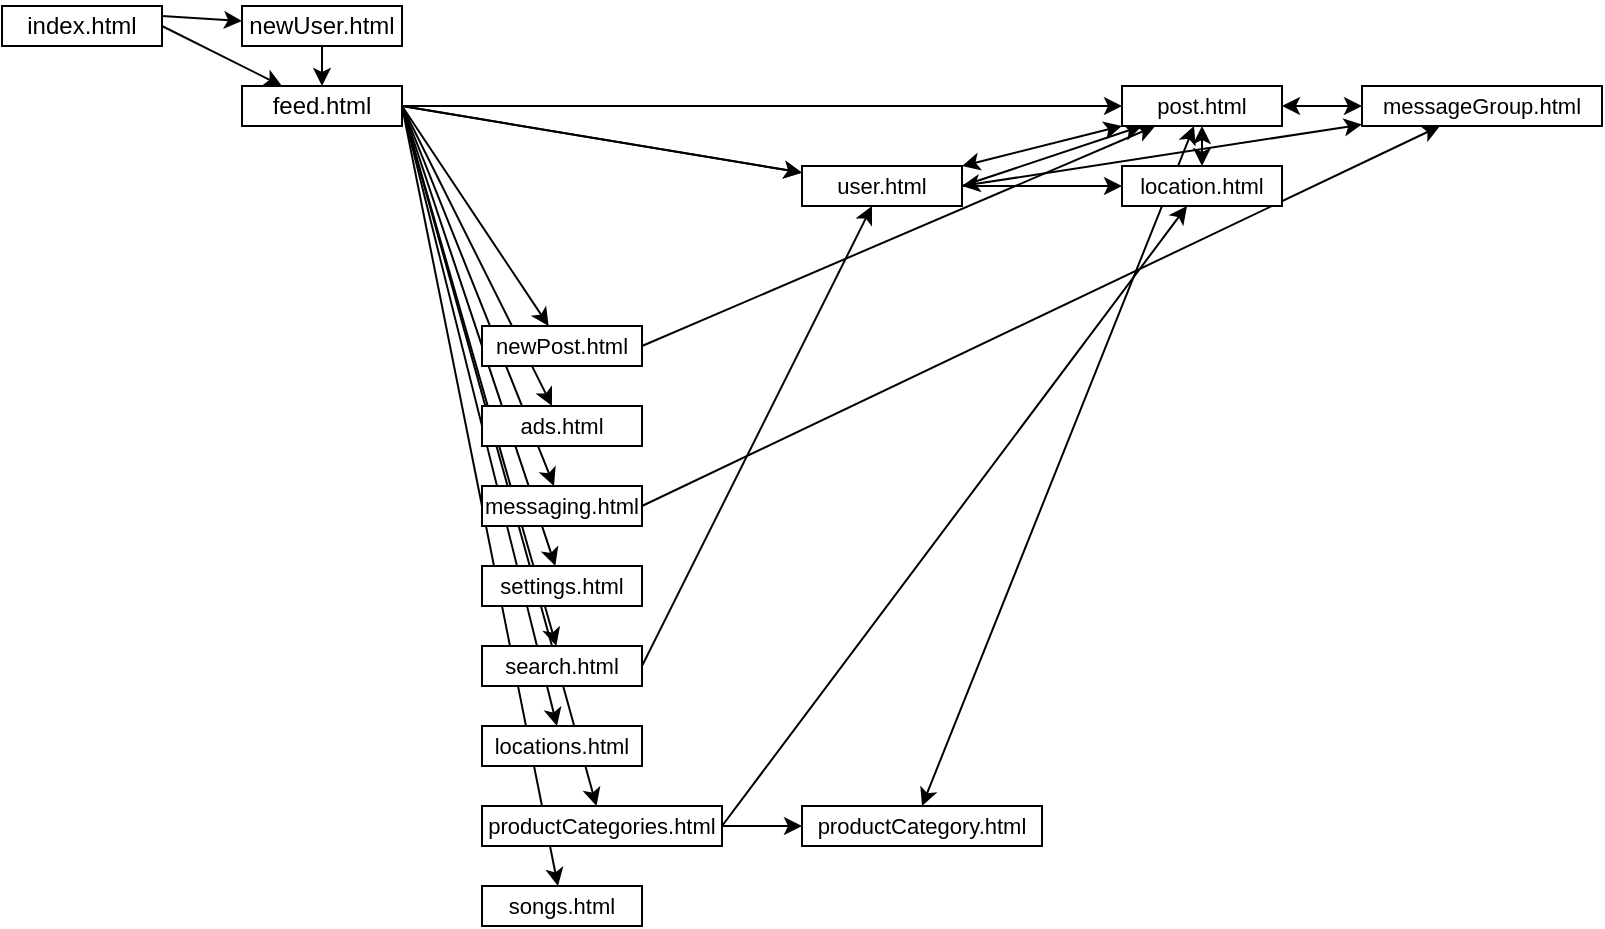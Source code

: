 <mxfile version="22.0.3" type="device">
  <diagram name="Page-1" id="LHGNS5s7BsONuAaekyvb">
    <mxGraphModel dx="466" dy="862" grid="1" gridSize="10" guides="1" tooltips="1" connect="1" arrows="1" fold="1" page="1" pageScale="1" pageWidth="1100" pageHeight="850" math="0" shadow="0">
      <root>
        <mxCell id="0" />
        <mxCell id="1" parent="0" />
        <mxCell id="EORFASU507ymha3DuIpC-4" style="rounded=0;orthogonalLoop=1;jettySize=auto;html=1;exitX=1;exitY=0.5;exitDx=0;exitDy=0;" edge="1" parent="1" source="EORFASU507ymha3DuIpC-1" target="EORFASU507ymha3DuIpC-2">
          <mxGeometry relative="1" as="geometry" />
        </mxCell>
        <mxCell id="EORFASU507ymha3DuIpC-6" style="rounded=0;orthogonalLoop=1;jettySize=auto;html=1;exitX=1;exitY=0.25;exitDx=0;exitDy=0;startArrow=none;startFill=0;" edge="1" parent="1" source="EORFASU507ymha3DuIpC-1" target="EORFASU507ymha3DuIpC-5">
          <mxGeometry relative="1" as="geometry" />
        </mxCell>
        <mxCell id="EORFASU507ymha3DuIpC-1" value="index.html" style="rounded=0;whiteSpace=wrap;html=1;" vertex="1" parent="1">
          <mxGeometry y="40" width="80" height="20" as="geometry" />
        </mxCell>
        <mxCell id="EORFASU507ymha3DuIpC-15" style="edgeStyle=none;shape=connector;rounded=0;orthogonalLoop=1;jettySize=auto;html=1;exitX=1;exitY=0.5;exitDx=0;exitDy=0;labelBackgroundColor=default;strokeColor=default;align=center;verticalAlign=middle;fontFamily=Helvetica;fontSize=11;fontColor=default;startArrow=none;startFill=0;endArrow=classic;" edge="1" parent="1" source="EORFASU507ymha3DuIpC-2" target="EORFASU507ymha3DuIpC-8">
          <mxGeometry relative="1" as="geometry" />
        </mxCell>
        <mxCell id="EORFASU507ymha3DuIpC-17" style="edgeStyle=none;shape=connector;rounded=0;orthogonalLoop=1;jettySize=auto;html=1;exitX=1;exitY=0.5;exitDx=0;exitDy=0;labelBackgroundColor=default;strokeColor=default;align=center;verticalAlign=middle;fontFamily=Helvetica;fontSize=11;fontColor=default;startArrow=none;startFill=0;endArrow=classic;" edge="1" parent="1" source="EORFASU507ymha3DuIpC-2" target="EORFASU507ymha3DuIpC-9">
          <mxGeometry relative="1" as="geometry" />
        </mxCell>
        <mxCell id="EORFASU507ymha3DuIpC-18" style="edgeStyle=none;shape=connector;rounded=0;orthogonalLoop=1;jettySize=auto;html=1;exitX=1;exitY=0.5;exitDx=0;exitDy=0;labelBackgroundColor=default;strokeColor=default;align=center;verticalAlign=middle;fontFamily=Helvetica;fontSize=11;fontColor=default;startArrow=none;startFill=0;endArrow=classic;" edge="1" parent="1" source="EORFASU507ymha3DuIpC-2" target="EORFASU507ymha3DuIpC-10">
          <mxGeometry relative="1" as="geometry" />
        </mxCell>
        <mxCell id="EORFASU507ymha3DuIpC-19" style="edgeStyle=none;shape=connector;rounded=0;orthogonalLoop=1;jettySize=auto;html=1;exitX=1;exitY=0.5;exitDx=0;exitDy=0;labelBackgroundColor=default;strokeColor=default;align=center;verticalAlign=middle;fontFamily=Helvetica;fontSize=11;fontColor=default;startArrow=none;startFill=0;endArrow=classic;" edge="1" parent="1" source="EORFASU507ymha3DuIpC-2" target="EORFASU507ymha3DuIpC-12">
          <mxGeometry relative="1" as="geometry" />
        </mxCell>
        <mxCell id="EORFASU507ymha3DuIpC-20" style="edgeStyle=none;shape=connector;rounded=0;orthogonalLoop=1;jettySize=auto;html=1;exitX=1;exitY=0.5;exitDx=0;exitDy=0;labelBackgroundColor=default;strokeColor=default;align=center;verticalAlign=middle;fontFamily=Helvetica;fontSize=11;fontColor=default;startArrow=none;startFill=0;endArrow=classic;" edge="1" parent="1" source="EORFASU507ymha3DuIpC-2" target="EORFASU507ymha3DuIpC-13">
          <mxGeometry relative="1" as="geometry" />
        </mxCell>
        <mxCell id="EORFASU507ymha3DuIpC-22" style="edgeStyle=none;shape=connector;rounded=0;orthogonalLoop=1;jettySize=auto;html=1;exitX=1;exitY=0.5;exitDx=0;exitDy=0;labelBackgroundColor=default;strokeColor=default;align=center;verticalAlign=middle;fontFamily=Helvetica;fontSize=11;fontColor=default;startArrow=none;startFill=0;endArrow=classic;" edge="1" parent="1" source="EORFASU507ymha3DuIpC-8" target="EORFASU507ymha3DuIpC-14">
          <mxGeometry relative="1" as="geometry" />
        </mxCell>
        <mxCell id="EORFASU507ymha3DuIpC-23" style="edgeStyle=none;shape=connector;rounded=0;orthogonalLoop=1;jettySize=auto;html=1;exitX=1;exitY=0.5;exitDx=0;exitDy=0;labelBackgroundColor=default;strokeColor=default;align=center;verticalAlign=middle;fontFamily=Helvetica;fontSize=11;fontColor=default;startArrow=none;startFill=0;endArrow=classic;" edge="1" parent="1" source="EORFASU507ymha3DuIpC-2" target="EORFASU507ymha3DuIpC-16">
          <mxGeometry relative="1" as="geometry" />
        </mxCell>
        <mxCell id="EORFASU507ymha3DuIpC-31" style="edgeStyle=none;shape=connector;rounded=0;orthogonalLoop=1;jettySize=auto;html=1;exitX=1;exitY=0.5;exitDx=0;exitDy=0;labelBackgroundColor=default;strokeColor=default;align=center;verticalAlign=middle;fontFamily=Helvetica;fontSize=11;fontColor=default;startArrow=none;startFill=0;endArrow=classic;" edge="1" parent="1" source="EORFASU507ymha3DuIpC-2" target="EORFASU507ymha3DuIpC-14">
          <mxGeometry relative="1" as="geometry" />
        </mxCell>
        <mxCell id="EORFASU507ymha3DuIpC-34" style="edgeStyle=none;shape=connector;rounded=0;orthogonalLoop=1;jettySize=auto;html=1;exitX=1;exitY=0.5;exitDx=0;exitDy=0;labelBackgroundColor=default;strokeColor=default;align=center;verticalAlign=middle;fontFamily=Helvetica;fontSize=11;fontColor=default;startArrow=none;startFill=0;endArrow=classic;" edge="1" parent="1" source="EORFASU507ymha3DuIpC-2" target="EORFASU507ymha3DuIpC-25">
          <mxGeometry relative="1" as="geometry" />
        </mxCell>
        <mxCell id="EORFASU507ymha3DuIpC-35" style="edgeStyle=none;shape=connector;rounded=0;orthogonalLoop=1;jettySize=auto;html=1;exitX=1;exitY=0.5;exitDx=0;exitDy=0;labelBackgroundColor=default;strokeColor=default;align=center;verticalAlign=middle;fontFamily=Helvetica;fontSize=11;fontColor=default;startArrow=none;startFill=0;endArrow=classic;" edge="1" parent="1" source="EORFASU507ymha3DuIpC-2" target="EORFASU507ymha3DuIpC-32">
          <mxGeometry relative="1" as="geometry" />
        </mxCell>
        <mxCell id="EORFASU507ymha3DuIpC-36" style="edgeStyle=none;shape=connector;rounded=0;orthogonalLoop=1;jettySize=auto;html=1;exitX=1;exitY=0.5;exitDx=0;exitDy=0;labelBackgroundColor=default;strokeColor=default;align=center;verticalAlign=middle;fontFamily=Helvetica;fontSize=11;fontColor=default;startArrow=none;startFill=0;endArrow=classic;" edge="1" parent="1" source="EORFASU507ymha3DuIpC-2" target="EORFASU507ymha3DuIpC-33">
          <mxGeometry relative="1" as="geometry" />
        </mxCell>
        <mxCell id="EORFASU507ymha3DuIpC-2" value="feed.html" style="rounded=0;whiteSpace=wrap;html=1;" vertex="1" parent="1">
          <mxGeometry x="120" y="80" width="80" height="20" as="geometry" />
        </mxCell>
        <mxCell id="EORFASU507ymha3DuIpC-7" style="edgeStyle=none;shape=connector;rounded=0;orthogonalLoop=1;jettySize=auto;html=1;exitX=0.5;exitY=1;exitDx=0;exitDy=0;labelBackgroundColor=default;strokeColor=default;align=center;verticalAlign=middle;fontFamily=Helvetica;fontSize=11;fontColor=default;endArrow=classic;" edge="1" parent="1" source="EORFASU507ymha3DuIpC-5" target="EORFASU507ymha3DuIpC-2">
          <mxGeometry relative="1" as="geometry" />
        </mxCell>
        <mxCell id="EORFASU507ymha3DuIpC-5" value="newUser.html" style="rounded=0;whiteSpace=wrap;html=1;" vertex="1" parent="1">
          <mxGeometry x="120" y="40" width="80" height="20" as="geometry" />
        </mxCell>
        <mxCell id="EORFASU507ymha3DuIpC-26" style="edgeStyle=none;shape=connector;rounded=0;orthogonalLoop=1;jettySize=auto;html=1;exitX=1;exitY=0;exitDx=0;exitDy=0;labelBackgroundColor=default;strokeColor=default;align=center;verticalAlign=middle;fontFamily=Helvetica;fontSize=11;fontColor=default;startArrow=classic;startFill=1;endArrow=classic;" edge="1" parent="1" source="EORFASU507ymha3DuIpC-8" target="EORFASU507ymha3DuIpC-14">
          <mxGeometry relative="1" as="geometry" />
        </mxCell>
        <mxCell id="EORFASU507ymha3DuIpC-28" style="edgeStyle=none;shape=connector;rounded=0;orthogonalLoop=1;jettySize=auto;html=1;exitX=1;exitY=0.5;exitDx=0;exitDy=0;labelBackgroundColor=default;strokeColor=default;align=center;verticalAlign=middle;fontFamily=Helvetica;fontSize=11;fontColor=default;startArrow=classic;startFill=1;endArrow=classic;" edge="1" parent="1" source="EORFASU507ymha3DuIpC-8" target="EORFASU507ymha3DuIpC-27">
          <mxGeometry relative="1" as="geometry" />
        </mxCell>
        <mxCell id="EORFASU507ymha3DuIpC-24" style="edgeStyle=none;shape=connector;rounded=0;orthogonalLoop=1;jettySize=auto;html=1;exitX=1;exitY=0.5;exitDx=0;exitDy=0;labelBackgroundColor=default;strokeColor=default;align=center;verticalAlign=middle;fontFamily=Helvetica;fontSize=11;fontColor=default;startArrow=none;startFill=0;endArrow=classic;" edge="1" parent="1" source="EORFASU507ymha3DuIpC-9" target="EORFASU507ymha3DuIpC-14">
          <mxGeometry relative="1" as="geometry" />
        </mxCell>
        <mxCell id="EORFASU507ymha3DuIpC-9" value="newPost.html" style="rounded=0;whiteSpace=wrap;html=1;fontFamily=Helvetica;fontSize=11;fontColor=default;" vertex="1" parent="1">
          <mxGeometry x="240" y="200" width="80" height="20" as="geometry" />
        </mxCell>
        <mxCell id="EORFASU507ymha3DuIpC-10" value="ads.html" style="rounded=0;whiteSpace=wrap;html=1;fontFamily=Helvetica;fontSize=11;fontColor=default;" vertex="1" parent="1">
          <mxGeometry x="240" y="240" width="80" height="20" as="geometry" />
        </mxCell>
        <mxCell id="EORFASU507ymha3DuIpC-39" style="edgeStyle=none;shape=connector;rounded=0;orthogonalLoop=1;jettySize=auto;html=1;exitX=1;exitY=0.5;exitDx=0;exitDy=0;labelBackgroundColor=default;strokeColor=default;align=center;verticalAlign=middle;fontFamily=Helvetica;fontSize=11;fontColor=default;startArrow=none;startFill=0;endArrow=classic;" edge="1" parent="1" source="EORFASU507ymha3DuIpC-12" target="EORFASU507ymha3DuIpC-27">
          <mxGeometry relative="1" as="geometry" />
        </mxCell>
        <mxCell id="EORFASU507ymha3DuIpC-12" value="messaging.html" style="rounded=0;whiteSpace=wrap;html=1;fontFamily=Helvetica;fontSize=11;fontColor=default;" vertex="1" parent="1">
          <mxGeometry x="240" y="280" width="80" height="20" as="geometry" />
        </mxCell>
        <mxCell id="EORFASU507ymha3DuIpC-13" value="settings.html" style="rounded=0;whiteSpace=wrap;html=1;fontFamily=Helvetica;fontSize=11;fontColor=default;" vertex="1" parent="1">
          <mxGeometry x="240" y="320" width="80" height="20" as="geometry" />
        </mxCell>
        <mxCell id="EORFASU507ymha3DuIpC-40" style="edgeStyle=none;shape=connector;rounded=0;orthogonalLoop=1;jettySize=auto;html=1;exitX=1;exitY=0.5;exitDx=0;exitDy=0;labelBackgroundColor=default;strokeColor=default;align=center;verticalAlign=middle;fontFamily=Helvetica;fontSize=11;fontColor=default;startArrow=classic;startFill=1;endArrow=classic;" edge="1" parent="1" source="EORFASU507ymha3DuIpC-14" target="EORFASU507ymha3DuIpC-27">
          <mxGeometry relative="1" as="geometry" />
        </mxCell>
        <mxCell id="EORFASU507ymha3DuIpC-47" style="edgeStyle=none;shape=connector;rounded=0;orthogonalLoop=1;jettySize=auto;html=1;exitX=0.5;exitY=1;exitDx=0;exitDy=0;labelBackgroundColor=default;strokeColor=default;align=center;verticalAlign=middle;fontFamily=Helvetica;fontSize=11;fontColor=default;startArrow=classic;startFill=1;endArrow=classic;" edge="1" parent="1" source="EORFASU507ymha3DuIpC-14" target="EORFASU507ymha3DuIpC-37">
          <mxGeometry relative="1" as="geometry" />
        </mxCell>
        <mxCell id="EORFASU507ymha3DuIpC-14" value="post.html" style="rounded=0;whiteSpace=wrap;html=1;fontFamily=Helvetica;fontSize=11;fontColor=default;" vertex="1" parent="1">
          <mxGeometry x="560" y="80" width="80" height="20" as="geometry" />
        </mxCell>
        <mxCell id="EORFASU507ymha3DuIpC-42" style="edgeStyle=none;shape=connector;rounded=0;orthogonalLoop=1;jettySize=auto;html=1;exitX=1;exitY=0.5;exitDx=0;exitDy=0;labelBackgroundColor=default;strokeColor=default;align=center;verticalAlign=middle;fontFamily=Helvetica;fontSize=11;fontColor=default;startArrow=none;startFill=0;endArrow=classic;" edge="1" parent="1" source="EORFASU507ymha3DuIpC-16" target="EORFASU507ymha3DuIpC-8">
          <mxGeometry relative="1" as="geometry" />
        </mxCell>
        <mxCell id="EORFASU507ymha3DuIpC-16" value="search.html" style="rounded=0;whiteSpace=wrap;html=1;fontFamily=Helvetica;fontSize=11;fontColor=default;" vertex="1" parent="1">
          <mxGeometry x="240" y="360" width="80" height="20" as="geometry" />
        </mxCell>
        <mxCell id="EORFASU507ymha3DuIpC-25" value="locations.html" style="rounded=0;whiteSpace=wrap;html=1;fontFamily=Helvetica;fontSize=11;fontColor=default;" vertex="1" parent="1">
          <mxGeometry x="240" y="400" width="80" height="20" as="geometry" />
        </mxCell>
        <mxCell id="EORFASU507ymha3DuIpC-27" value="messageGroup.html" style="rounded=0;whiteSpace=wrap;html=1;fontFamily=Helvetica;fontSize=11;fontColor=default;" vertex="1" parent="1">
          <mxGeometry x="680" y="80" width="120" height="20" as="geometry" />
        </mxCell>
        <mxCell id="EORFASU507ymha3DuIpC-29" value="" style="edgeStyle=none;shape=connector;rounded=0;orthogonalLoop=1;jettySize=auto;html=1;exitX=1;exitY=0.5;exitDx=0;exitDy=0;labelBackgroundColor=default;strokeColor=default;align=center;verticalAlign=middle;fontFamily=Helvetica;fontSize=11;fontColor=default;startArrow=none;startFill=0;endArrow=classic;" edge="1" parent="1" source="EORFASU507ymha3DuIpC-2" target="EORFASU507ymha3DuIpC-8">
          <mxGeometry relative="1" as="geometry">
            <mxPoint x="190" y="90" as="sourcePoint" />
            <mxPoint x="360" y="90" as="targetPoint" />
          </mxGeometry>
        </mxCell>
        <mxCell id="EORFASU507ymha3DuIpC-38" style="edgeStyle=none;shape=connector;rounded=0;orthogonalLoop=1;jettySize=auto;html=1;exitX=1;exitY=0.5;exitDx=0;exitDy=0;labelBackgroundColor=default;strokeColor=default;align=center;verticalAlign=middle;fontFamily=Helvetica;fontSize=11;fontColor=default;startArrow=none;startFill=0;endArrow=classic;" edge="1" parent="1" source="EORFASU507ymha3DuIpC-8" target="EORFASU507ymha3DuIpC-37">
          <mxGeometry relative="1" as="geometry" />
        </mxCell>
        <mxCell id="EORFASU507ymha3DuIpC-8" value="user.html" style="rounded=0;whiteSpace=wrap;html=1;fontFamily=Helvetica;fontSize=11;fontColor=default;" vertex="1" parent="1">
          <mxGeometry x="400" y="120" width="80" height="20" as="geometry" />
        </mxCell>
        <mxCell id="EORFASU507ymha3DuIpC-43" style="edgeStyle=none;shape=connector;rounded=0;orthogonalLoop=1;jettySize=auto;html=1;exitX=1;exitY=0.5;exitDx=0;exitDy=0;labelBackgroundColor=default;strokeColor=default;align=center;verticalAlign=middle;fontFamily=Helvetica;fontSize=11;fontColor=default;startArrow=none;startFill=0;endArrow=classic;" edge="1" parent="1" source="EORFASU507ymha3DuIpC-32" target="EORFASU507ymha3DuIpC-37">
          <mxGeometry relative="1" as="geometry" />
        </mxCell>
        <mxCell id="EORFASU507ymha3DuIpC-45" style="edgeStyle=none;shape=connector;rounded=0;orthogonalLoop=1;jettySize=auto;html=1;exitX=1;exitY=0.5;exitDx=0;exitDy=0;labelBackgroundColor=default;strokeColor=default;align=center;verticalAlign=middle;fontFamily=Helvetica;fontSize=11;fontColor=default;startArrow=none;startFill=0;endArrow=classic;" edge="1" parent="1" source="EORFASU507ymha3DuIpC-32" target="EORFASU507ymha3DuIpC-44">
          <mxGeometry relative="1" as="geometry" />
        </mxCell>
        <mxCell id="EORFASU507ymha3DuIpC-32" value="productCategories.html" style="rounded=0;whiteSpace=wrap;html=1;fontFamily=Helvetica;fontSize=11;fontColor=default;" vertex="1" parent="1">
          <mxGeometry x="240" y="440" width="120" height="20" as="geometry" />
        </mxCell>
        <mxCell id="EORFASU507ymha3DuIpC-33" value="songs.html" style="rounded=0;whiteSpace=wrap;html=1;fontFamily=Helvetica;fontSize=11;fontColor=default;" vertex="1" parent="1">
          <mxGeometry x="240" y="480" width="80" height="20" as="geometry" />
        </mxCell>
        <mxCell id="EORFASU507ymha3DuIpC-48" style="edgeStyle=none;shape=connector;rounded=0;orthogonalLoop=1;jettySize=auto;html=1;exitX=0.5;exitY=0;exitDx=0;exitDy=0;labelBackgroundColor=default;strokeColor=default;align=center;verticalAlign=middle;fontFamily=Helvetica;fontSize=11;fontColor=default;startArrow=classic;startFill=1;endArrow=classic;" edge="1" parent="1" source="EORFASU507ymha3DuIpC-44" target="EORFASU507ymha3DuIpC-14">
          <mxGeometry relative="1" as="geometry" />
        </mxCell>
        <mxCell id="EORFASU507ymha3DuIpC-37" value="location.html" style="rounded=0;whiteSpace=wrap;html=1;fontFamily=Helvetica;fontSize=11;fontColor=default;" vertex="1" parent="1">
          <mxGeometry x="560" y="120" width="80" height="20" as="geometry" />
        </mxCell>
        <mxCell id="EORFASU507ymha3DuIpC-44" value="productCategory.html" style="rounded=0;whiteSpace=wrap;html=1;fontFamily=Helvetica;fontSize=11;fontColor=default;" vertex="1" parent="1">
          <mxGeometry x="400" y="440" width="120" height="20" as="geometry" />
        </mxCell>
      </root>
    </mxGraphModel>
  </diagram>
</mxfile>
